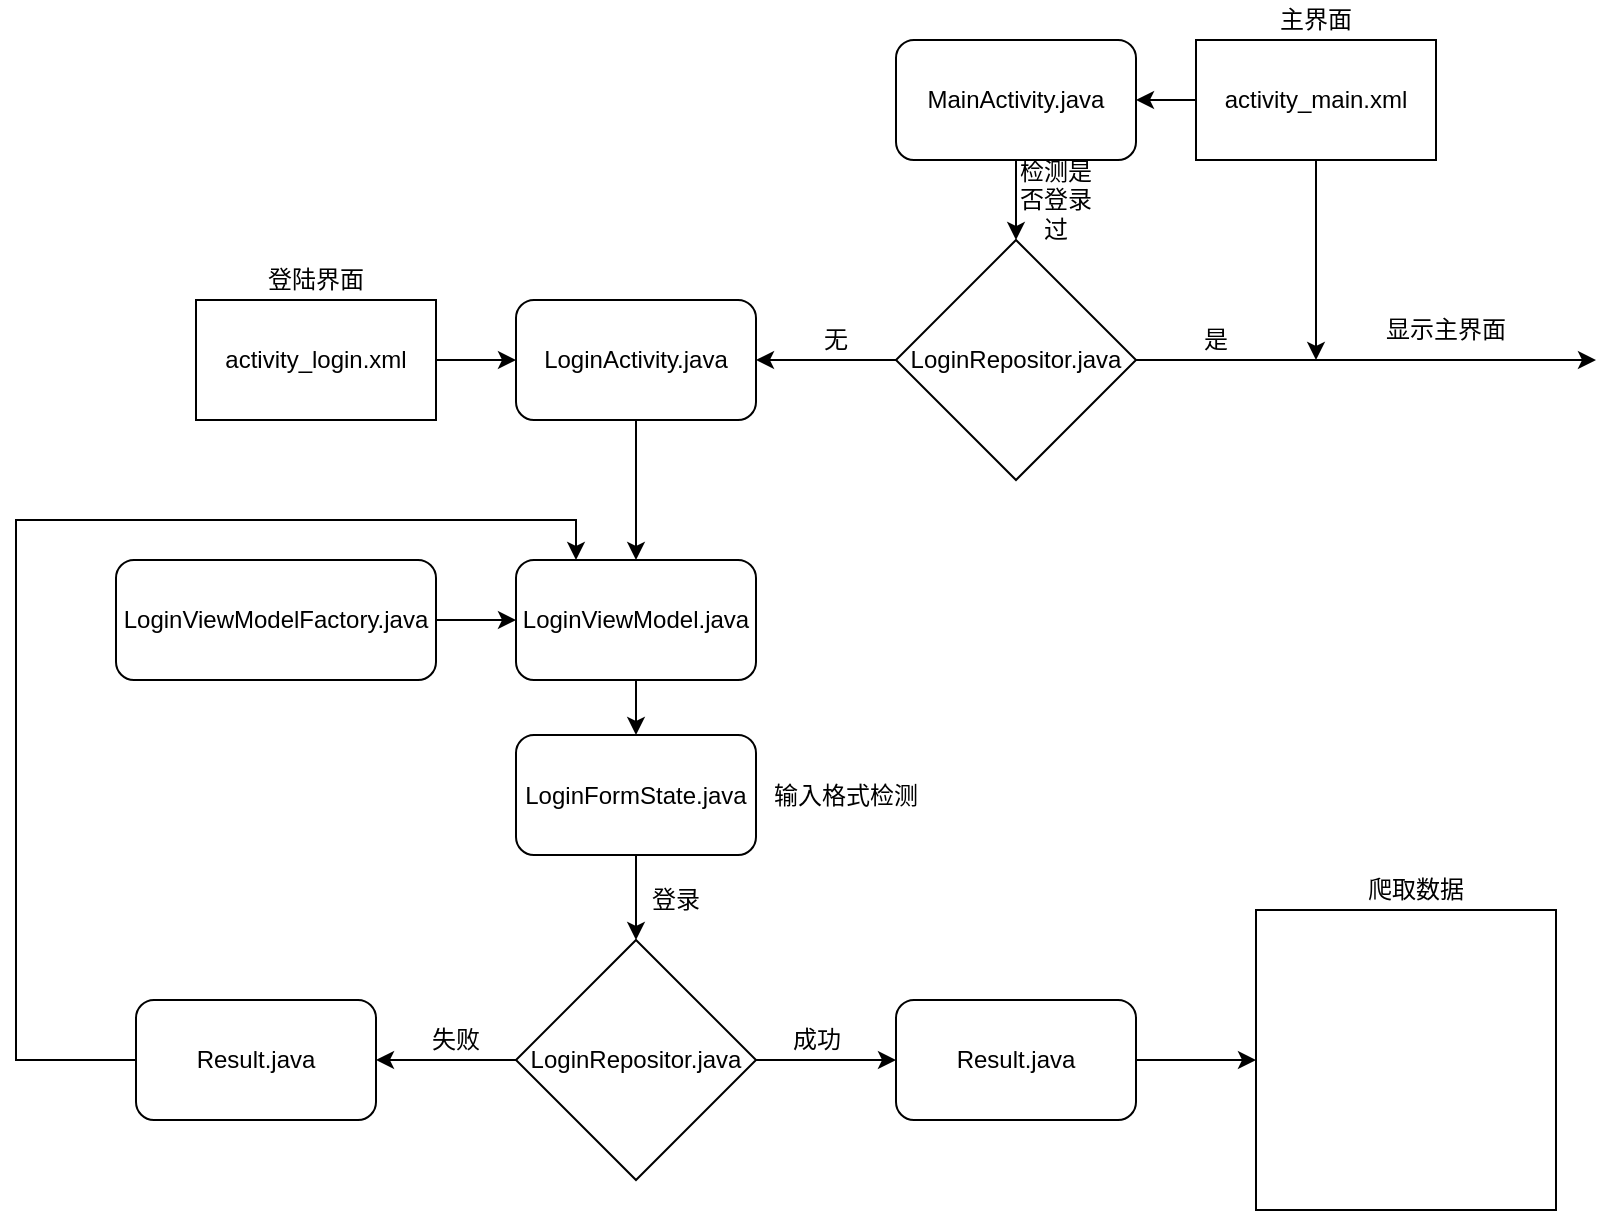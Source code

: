 <mxfile version="12.5.3" type="device"><diagram id="FgWvn45NHOWWG9vKxyIf" name="Page-1"><mxGraphModel dx="2074" dy="672" grid="1" gridSize="10" guides="1" tooltips="1" connect="1" arrows="1" fold="1" page="1" pageScale="1" pageWidth="1169" pageHeight="826" math="0" shadow="0"><root><mxCell id="0"/><mxCell id="1" parent="0"/><mxCell id="B4fu6stygOPRTpYTYsOf-3" style="edgeStyle=orthogonalEdgeStyle;rounded=0;orthogonalLoop=1;jettySize=auto;html=1;" edge="1" parent="1" source="I5JVAixkkUES5-Zv3ng1-1"><mxGeometry relative="1" as="geometry"><mxPoint x="300" y="200" as="targetPoint"/></mxGeometry></mxCell><mxCell id="I5JVAixkkUES5-Zv3ng1-1" value="MainActivity.java" style="rounded=1;whiteSpace=wrap;html=1;" parent="1" vertex="1"><mxGeometry x="240" y="100" width="120" height="60" as="geometry"/></mxCell><mxCell id="B4fu6stygOPRTpYTYsOf-2" value="" style="edgeStyle=orthogonalEdgeStyle;rounded=0;orthogonalLoop=1;jettySize=auto;html=1;" edge="1" parent="1" source="B4fu6stygOPRTpYTYsOf-1" target="I5JVAixkkUES5-Zv3ng1-1"><mxGeometry relative="1" as="geometry"/></mxCell><mxCell id="B4fu6stygOPRTpYTYsOf-51" value="" style="edgeStyle=orthogonalEdgeStyle;rounded=0;orthogonalLoop=1;jettySize=auto;html=1;" edge="1" parent="1" source="B4fu6stygOPRTpYTYsOf-1"><mxGeometry relative="1" as="geometry"><mxPoint x="450" y="260" as="targetPoint"/></mxGeometry></mxCell><mxCell id="B4fu6stygOPRTpYTYsOf-1" value="activity_main.xml" style="rounded=0;whiteSpace=wrap;html=1;" vertex="1" parent="1"><mxGeometry x="390" y="100" width="120" height="60" as="geometry"/></mxCell><mxCell id="B4fu6stygOPRTpYTYsOf-11" value="" style="edgeStyle=orthogonalEdgeStyle;rounded=0;orthogonalLoop=1;jettySize=auto;html=1;" edge="1" parent="1" source="B4fu6stygOPRTpYTYsOf-6" target="B4fu6stygOPRTpYTYsOf-8"><mxGeometry relative="1" as="geometry"/></mxCell><mxCell id="B4fu6stygOPRTpYTYsOf-14" value="" style="edgeStyle=orthogonalEdgeStyle;rounded=0;orthogonalLoop=1;jettySize=auto;html=1;" edge="1" parent="1" source="B4fu6stygOPRTpYTYsOf-6"><mxGeometry relative="1" as="geometry"><mxPoint x="590" y="260" as="targetPoint"/></mxGeometry></mxCell><mxCell id="B4fu6stygOPRTpYTYsOf-6" value="LoginRepositor.java" style="rhombus;whiteSpace=wrap;html=1;" vertex="1" parent="1"><mxGeometry x="240" y="200" width="120" height="120" as="geometry"/></mxCell><mxCell id="B4fu6stygOPRTpYTYsOf-7" value="检测是否登录过" style="text;html=1;strokeColor=none;fillColor=none;align=center;verticalAlign=middle;whiteSpace=wrap;rounded=0;" vertex="1" parent="1"><mxGeometry x="300" y="170" width="40" height="20" as="geometry"/></mxCell><mxCell id="B4fu6stygOPRTpYTYsOf-38" value="" style="edgeStyle=orthogonalEdgeStyle;rounded=0;orthogonalLoop=1;jettySize=auto;html=1;" edge="1" parent="1" source="B4fu6stygOPRTpYTYsOf-8" target="B4fu6stygOPRTpYTYsOf-18"><mxGeometry relative="1" as="geometry"/></mxCell><mxCell id="B4fu6stygOPRTpYTYsOf-8" value="LoginActivity.java" style="rounded=1;whiteSpace=wrap;html=1;" vertex="1" parent="1"><mxGeometry x="50" y="230" width="120" height="60" as="geometry"/></mxCell><mxCell id="B4fu6stygOPRTpYTYsOf-39" value="" style="edgeStyle=orthogonalEdgeStyle;rounded=0;orthogonalLoop=1;jettySize=auto;html=1;" edge="1" parent="1" source="B4fu6stygOPRTpYTYsOf-18" target="B4fu6stygOPRTpYTYsOf-23"><mxGeometry relative="1" as="geometry"/></mxCell><mxCell id="B4fu6stygOPRTpYTYsOf-18" value="LoginViewModel.java" style="rounded=1;whiteSpace=wrap;html=1;" vertex="1" parent="1"><mxGeometry x="50" y="360" width="120" height="60" as="geometry"/></mxCell><mxCell id="B4fu6stygOPRTpYTYsOf-22" value="" style="edgeStyle=orthogonalEdgeStyle;rounded=0;orthogonalLoop=1;jettySize=auto;html=1;" edge="1" parent="1" source="B4fu6stygOPRTpYTYsOf-20" target="B4fu6stygOPRTpYTYsOf-18"><mxGeometry relative="1" as="geometry"/></mxCell><mxCell id="B4fu6stygOPRTpYTYsOf-20" value="LoginViewModelFactory.java" style="rounded=1;whiteSpace=wrap;html=1;" vertex="1" parent="1"><mxGeometry x="-150" y="360" width="160" height="60" as="geometry"/></mxCell><mxCell id="B4fu6stygOPRTpYTYsOf-10" value="" style="edgeStyle=orthogonalEdgeStyle;rounded=0;orthogonalLoop=1;jettySize=auto;html=1;" edge="1" parent="1" source="B4fu6stygOPRTpYTYsOf-9" target="B4fu6stygOPRTpYTYsOf-8"><mxGeometry relative="1" as="geometry"/></mxCell><mxCell id="B4fu6stygOPRTpYTYsOf-9" value="activity_login.xml" style="rounded=0;whiteSpace=wrap;html=1;" vertex="1" parent="1"><mxGeometry x="-110" y="230" width="120" height="60" as="geometry"/></mxCell><mxCell id="B4fu6stygOPRTpYTYsOf-12" value="无" style="text;html=1;strokeColor=none;fillColor=none;align=center;verticalAlign=middle;whiteSpace=wrap;rounded=0;" vertex="1" parent="1"><mxGeometry x="190" y="240" width="40" height="20" as="geometry"/></mxCell><mxCell id="B4fu6stygOPRTpYTYsOf-17" value="是" style="text;html=1;strokeColor=none;fillColor=none;align=center;verticalAlign=middle;whiteSpace=wrap;rounded=0;" vertex="1" parent="1"><mxGeometry x="380" y="240" width="40" height="20" as="geometry"/></mxCell><mxCell id="B4fu6stygOPRTpYTYsOf-40" value="" style="edgeStyle=orthogonalEdgeStyle;rounded=0;orthogonalLoop=1;jettySize=auto;html=1;" edge="1" parent="1" source="B4fu6stygOPRTpYTYsOf-23" target="B4fu6stygOPRTpYTYsOf-34"><mxGeometry relative="1" as="geometry"/></mxCell><mxCell id="B4fu6stygOPRTpYTYsOf-23" value="LoginFormState.java" style="rounded=1;whiteSpace=wrap;html=1;" vertex="1" parent="1"><mxGeometry x="50" y="447.5" width="120" height="60" as="geometry"/></mxCell><mxCell id="B4fu6stygOPRTpYTYsOf-31" value="输入格式检测" style="text;html=1;strokeColor=none;fillColor=none;align=center;verticalAlign=middle;whiteSpace=wrap;rounded=0;" vertex="1" parent="1"><mxGeometry x="170" y="465" width="90" height="25" as="geometry"/></mxCell><mxCell id="B4fu6stygOPRTpYTYsOf-49" style="edgeStyle=orthogonalEdgeStyle;rounded=0;orthogonalLoop=1;jettySize=auto;html=1;" edge="1" parent="1" source="B4fu6stygOPRTpYTYsOf-32"><mxGeometry relative="1" as="geometry"><mxPoint x="80" y="360" as="targetPoint"/><Array as="points"><mxPoint x="-200" y="610"/><mxPoint x="-200" y="340"/><mxPoint x="80" y="340"/><mxPoint x="80" y="360"/></Array></mxGeometry></mxCell><mxCell id="B4fu6stygOPRTpYTYsOf-32" value="Result.java" style="rounded=1;whiteSpace=wrap;html=1;" vertex="1" parent="1"><mxGeometry x="-140" y="580" width="120" height="60" as="geometry"/></mxCell><mxCell id="B4fu6stygOPRTpYTYsOf-44" value="" style="edgeStyle=orthogonalEdgeStyle;rounded=0;orthogonalLoop=1;jettySize=auto;html=1;" edge="1" parent="1" source="B4fu6stygOPRTpYTYsOf-34" target="B4fu6stygOPRTpYTYsOf-43"><mxGeometry relative="1" as="geometry"/></mxCell><mxCell id="B4fu6stygOPRTpYTYsOf-46" value="" style="edgeStyle=orthogonalEdgeStyle;rounded=0;orthogonalLoop=1;jettySize=auto;html=1;" edge="1" parent="1" source="B4fu6stygOPRTpYTYsOf-34" target="B4fu6stygOPRTpYTYsOf-32"><mxGeometry relative="1" as="geometry"/></mxCell><mxCell id="B4fu6stygOPRTpYTYsOf-34" value="LoginRepositor.java" style="rhombus;whiteSpace=wrap;html=1;" vertex="1" parent="1"><mxGeometry x="50" y="550" width="120" height="120" as="geometry"/></mxCell><mxCell id="B4fu6stygOPRTpYTYsOf-41" value="登录" style="text;html=1;strokeColor=none;fillColor=none;align=center;verticalAlign=middle;whiteSpace=wrap;rounded=0;" vertex="1" parent="1"><mxGeometry x="110" y="520" width="40" height="20" as="geometry"/></mxCell><mxCell id="B4fu6stygOPRTpYTYsOf-57" value="" style="edgeStyle=orthogonalEdgeStyle;rounded=0;orthogonalLoop=1;jettySize=auto;html=1;" edge="1" parent="1" source="B4fu6stygOPRTpYTYsOf-43" target="B4fu6stygOPRTpYTYsOf-55"><mxGeometry relative="1" as="geometry"/></mxCell><mxCell id="B4fu6stygOPRTpYTYsOf-43" value="Result.java" style="rounded=1;whiteSpace=wrap;html=1;" vertex="1" parent="1"><mxGeometry x="240" y="580" width="120" height="60" as="geometry"/></mxCell><mxCell id="B4fu6stygOPRTpYTYsOf-45" value="失败" style="text;html=1;strokeColor=none;fillColor=none;align=center;verticalAlign=middle;whiteSpace=wrap;rounded=0;" vertex="1" parent="1"><mxGeometry x="-0.29" y="590" width="40" height="20" as="geometry"/></mxCell><mxCell id="B4fu6stygOPRTpYTYsOf-47" value="成功" style="text;html=1;align=center;verticalAlign=middle;resizable=0;points=[];autosize=1;" vertex="1" parent="1"><mxGeometry x="180" y="590" width="40" height="20" as="geometry"/></mxCell><mxCell id="B4fu6stygOPRTpYTYsOf-54" value="爬取数据" style="text;html=1;strokeColor=none;fillColor=none;align=center;verticalAlign=middle;whiteSpace=wrap;rounded=0;" vertex="1" parent="1"><mxGeometry x="470" y="515" width="60" height="20" as="geometry"/></mxCell><mxCell id="B4fu6stygOPRTpYTYsOf-55" value="" style="whiteSpace=wrap;html=1;aspect=fixed;" vertex="1" parent="1"><mxGeometry x="420" y="535" width="150" height="150" as="geometry"/></mxCell><mxCell id="B4fu6stygOPRTpYTYsOf-58" value="登陆界面" style="text;html=1;strokeColor=none;fillColor=none;align=center;verticalAlign=middle;whiteSpace=wrap;rounded=0;" vertex="1" parent="1"><mxGeometry x="-80" y="210" width="60" height="20" as="geometry"/></mxCell><mxCell id="B4fu6stygOPRTpYTYsOf-59" value="主界面" style="text;html=1;strokeColor=none;fillColor=none;align=center;verticalAlign=middle;whiteSpace=wrap;rounded=0;" vertex="1" parent="1"><mxGeometry x="430" y="80" width="40" height="20" as="geometry"/></mxCell><mxCell id="B4fu6stygOPRTpYTYsOf-60" value="显示主界面" style="text;html=1;strokeColor=none;fillColor=none;align=center;verticalAlign=middle;whiteSpace=wrap;rounded=0;" vertex="1" parent="1"><mxGeometry x="480" y="230" width="70" height="30" as="geometry"/></mxCell></root></mxGraphModel></diagram></mxfile>